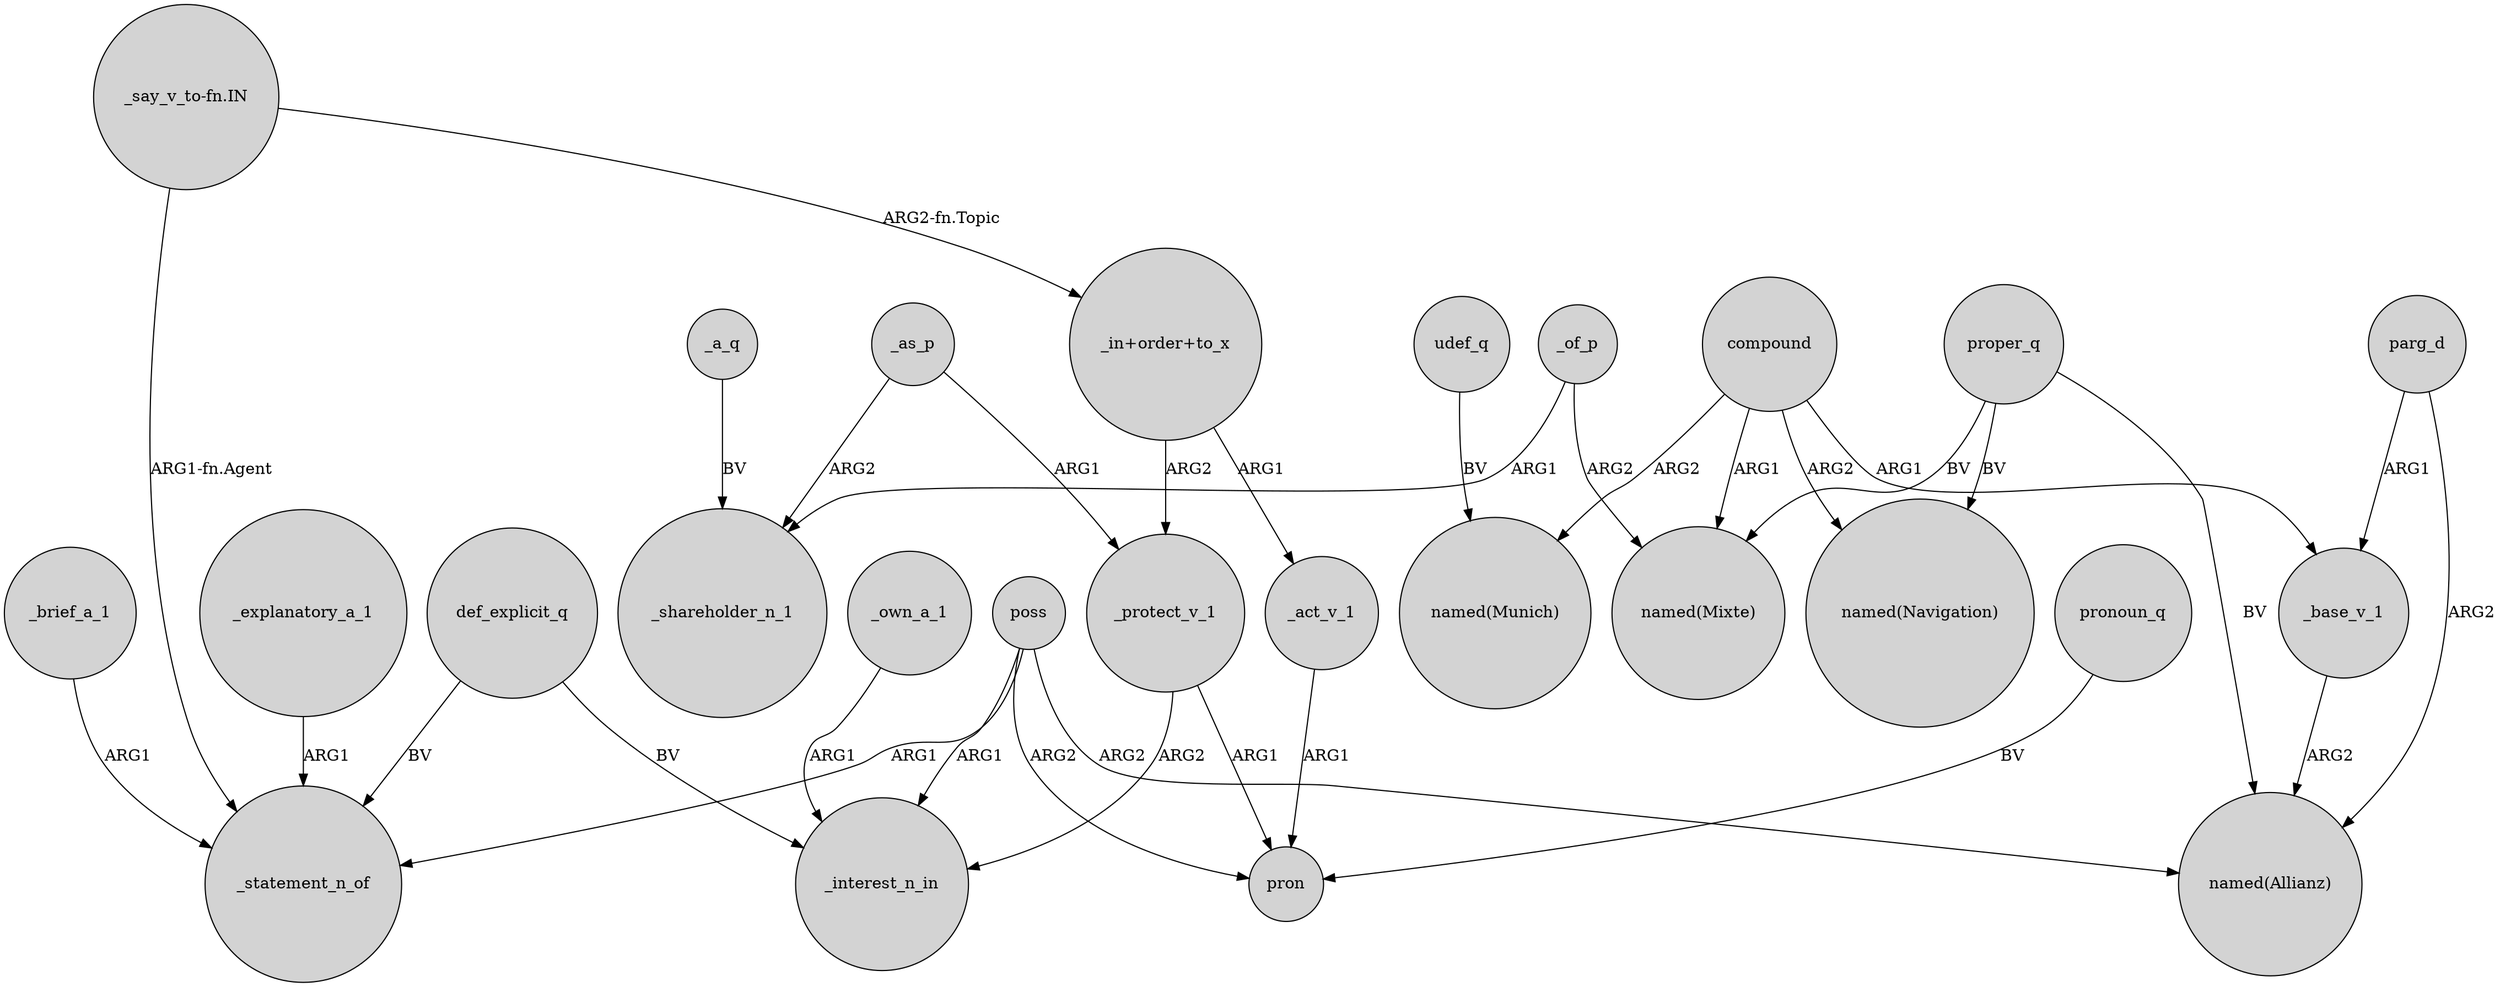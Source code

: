digraph {
	node [shape=circle style=filled]
	_explanatory_a_1 -> _statement_n_of [label=ARG1]
	poss -> pron [label=ARG2]
	"_in+order+to_x" -> _protect_v_1 [label=ARG2]
	def_explicit_q -> _interest_n_in [label=BV]
	udef_q -> "named(Munich)" [label=BV]
	_base_v_1 -> "named(Allianz)" [label=ARG2]
	parg_d -> "named(Allianz)" [label=ARG2]
	compound -> "named(Mixte)" [label=ARG1]
	_protect_v_1 -> _interest_n_in [label=ARG2]
	poss -> _statement_n_of [label=ARG1]
	_of_p -> _shareholder_n_1 [label=ARG1]
	compound -> "named(Munich)" [label=ARG2]
	"_say_v_to-fn.IN" -> "_in+order+to_x" [label="ARG2-fn.Topic"]
	proper_q -> "named(Mixte)" [label=BV]
	_protect_v_1 -> pron [label=ARG1]
	pronoun_q -> pron [label=BV]
	"_in+order+to_x" -> _act_v_1 [label=ARG1]
	compound -> _base_v_1 [label=ARG1]
	_act_v_1 -> pron [label=ARG1]
	poss -> "named(Allianz)" [label=ARG2]
	_as_p -> _shareholder_n_1 [label=ARG2]
	"_say_v_to-fn.IN" -> _statement_n_of [label="ARG1-fn.Agent"]
	_a_q -> _shareholder_n_1 [label=BV]
	_brief_a_1 -> _statement_n_of [label=ARG1]
	compound -> "named(Navigation)" [label=ARG2]
	parg_d -> _base_v_1 [label=ARG1]
	proper_q -> "named(Navigation)" [label=BV]
	proper_q -> "named(Allianz)" [label=BV]
	_as_p -> _protect_v_1 [label=ARG1]
	_of_p -> "named(Mixte)" [label=ARG2]
	poss -> _interest_n_in [label=ARG1]
	def_explicit_q -> _statement_n_of [label=BV]
	_own_a_1 -> _interest_n_in [label=ARG1]
}
